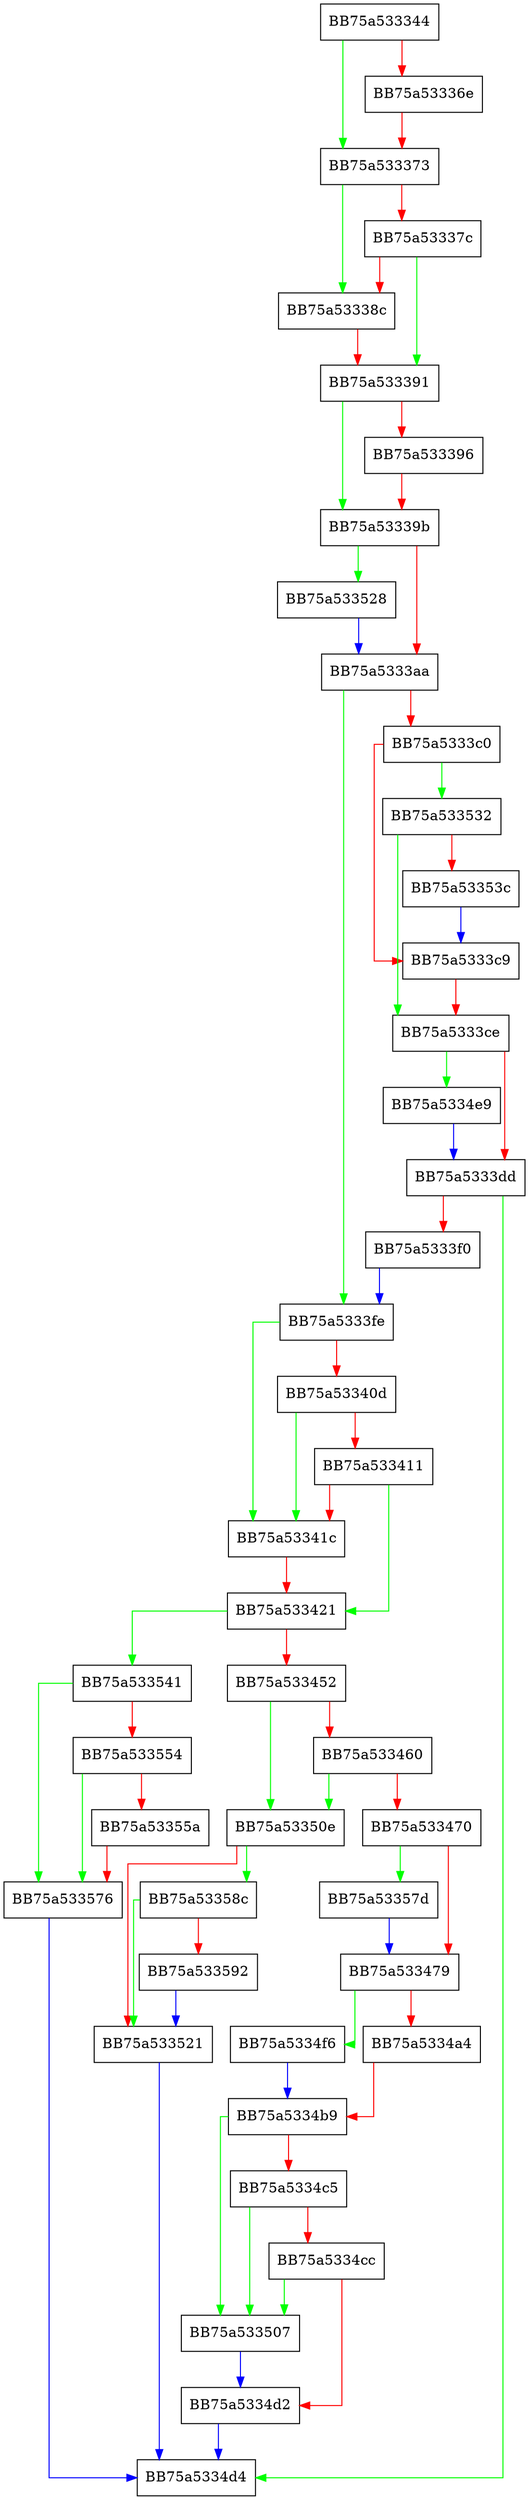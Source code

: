 digraph FillBuffer {
  node [shape="box"];
  graph [splines=ortho];
  BB75a533344 -> BB75a533373 [color="green"];
  BB75a533344 -> BB75a53336e [color="red"];
  BB75a53336e -> BB75a533373 [color="red"];
  BB75a533373 -> BB75a53338c [color="green"];
  BB75a533373 -> BB75a53337c [color="red"];
  BB75a53337c -> BB75a533391 [color="green"];
  BB75a53337c -> BB75a53338c [color="red"];
  BB75a53338c -> BB75a533391 [color="red"];
  BB75a533391 -> BB75a53339b [color="green"];
  BB75a533391 -> BB75a533396 [color="red"];
  BB75a533396 -> BB75a53339b [color="red"];
  BB75a53339b -> BB75a533528 [color="green"];
  BB75a53339b -> BB75a5333aa [color="red"];
  BB75a5333aa -> BB75a5333fe [color="green"];
  BB75a5333aa -> BB75a5333c0 [color="red"];
  BB75a5333c0 -> BB75a533532 [color="green"];
  BB75a5333c0 -> BB75a5333c9 [color="red"];
  BB75a5333c9 -> BB75a5333ce [color="red"];
  BB75a5333ce -> BB75a5334e9 [color="green"];
  BB75a5333ce -> BB75a5333dd [color="red"];
  BB75a5333dd -> BB75a5334d4 [color="green"];
  BB75a5333dd -> BB75a5333f0 [color="red"];
  BB75a5333f0 -> BB75a5333fe [color="blue"];
  BB75a5333fe -> BB75a53341c [color="green"];
  BB75a5333fe -> BB75a53340d [color="red"];
  BB75a53340d -> BB75a53341c [color="green"];
  BB75a53340d -> BB75a533411 [color="red"];
  BB75a533411 -> BB75a533421 [color="green"];
  BB75a533411 -> BB75a53341c [color="red"];
  BB75a53341c -> BB75a533421 [color="red"];
  BB75a533421 -> BB75a533541 [color="green"];
  BB75a533421 -> BB75a533452 [color="red"];
  BB75a533452 -> BB75a53350e [color="green"];
  BB75a533452 -> BB75a533460 [color="red"];
  BB75a533460 -> BB75a53350e [color="green"];
  BB75a533460 -> BB75a533470 [color="red"];
  BB75a533470 -> BB75a53357d [color="green"];
  BB75a533470 -> BB75a533479 [color="red"];
  BB75a533479 -> BB75a5334f6 [color="green"];
  BB75a533479 -> BB75a5334a4 [color="red"];
  BB75a5334a4 -> BB75a5334b9 [color="red"];
  BB75a5334b9 -> BB75a533507 [color="green"];
  BB75a5334b9 -> BB75a5334c5 [color="red"];
  BB75a5334c5 -> BB75a533507 [color="green"];
  BB75a5334c5 -> BB75a5334cc [color="red"];
  BB75a5334cc -> BB75a533507 [color="green"];
  BB75a5334cc -> BB75a5334d2 [color="red"];
  BB75a5334d2 -> BB75a5334d4 [color="blue"];
  BB75a5334e9 -> BB75a5333dd [color="blue"];
  BB75a5334f6 -> BB75a5334b9 [color="blue"];
  BB75a533507 -> BB75a5334d2 [color="blue"];
  BB75a53350e -> BB75a53358c [color="green"];
  BB75a53350e -> BB75a533521 [color="red"];
  BB75a533521 -> BB75a5334d4 [color="blue"];
  BB75a533528 -> BB75a5333aa [color="blue"];
  BB75a533532 -> BB75a5333ce [color="green"];
  BB75a533532 -> BB75a53353c [color="red"];
  BB75a53353c -> BB75a5333c9 [color="blue"];
  BB75a533541 -> BB75a533576 [color="green"];
  BB75a533541 -> BB75a533554 [color="red"];
  BB75a533554 -> BB75a533576 [color="green"];
  BB75a533554 -> BB75a53355a [color="red"];
  BB75a53355a -> BB75a533576 [color="red"];
  BB75a533576 -> BB75a5334d4 [color="blue"];
  BB75a53357d -> BB75a533479 [color="blue"];
  BB75a53358c -> BB75a533521 [color="green"];
  BB75a53358c -> BB75a533592 [color="red"];
  BB75a533592 -> BB75a533521 [color="blue"];
}